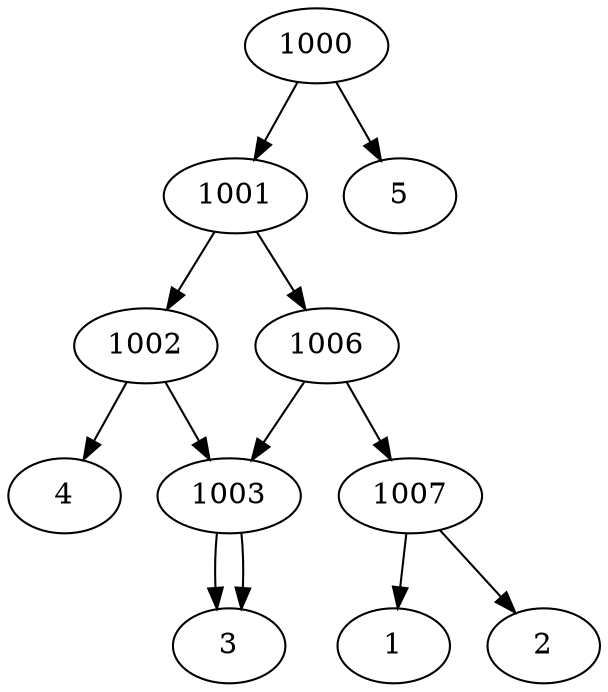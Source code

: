 digraph G1 {
  1000 -> 1001
  1000 -> 5
  1001 -> 1002
  1001 -> 1006
  1002 -> 1003
  1002 -> 4
  1003 -> 3
  1006 -> 1007
  1006 -> 1003
  1007 -> 1
  1007 -> 2
  1003 -> 3
}